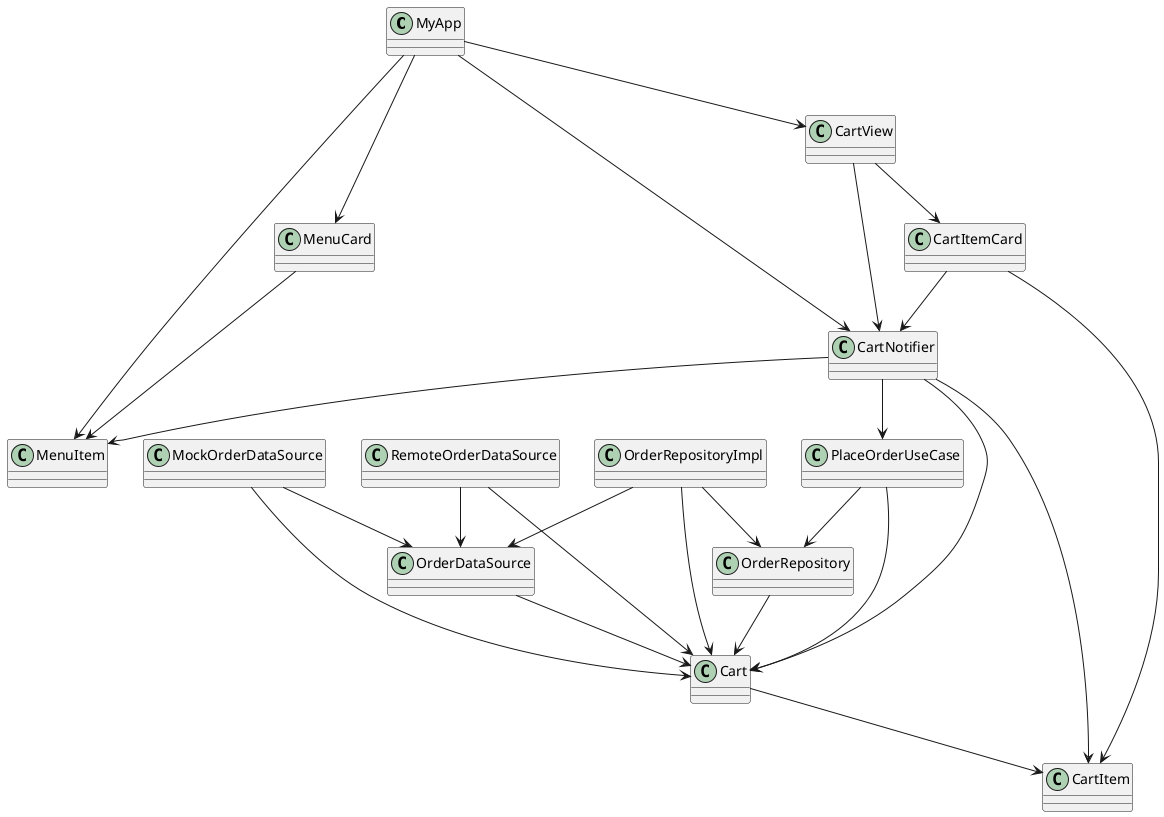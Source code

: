 @startuml
class MyApp
class OrderRepository
class PlaceOrderUseCase
class MenuItem
class Cart
class CartItem
class CartItemCard
class MenuCard
class CartView
class OrderDataSource
class MockOrderDataSource
class RemoteOrderDataSource
class OrderRepositoryImpl
class CartNotifier
MyApp --> MenuItem
MyApp --> MenuCard
MyApp --> CartView
MyApp --> CartNotifier
OrderRepository --> Cart
PlaceOrderUseCase --> OrderRepository
PlaceOrderUseCase --> Cart
Cart --> CartItem
CartItemCard --> CartItem
CartItemCard --> CartNotifier
MenuCard --> MenuItem
CartView --> CartNotifier
CartView --> CartItemCard
OrderDataSource --> Cart
MockOrderDataSource --> OrderDataSource
MockOrderDataSource --> Cart
RemoteOrderDataSource --> OrderDataSource
RemoteOrderDataSource --> Cart
OrderRepositoryImpl --> OrderDataSource
OrderRepositoryImpl --> OrderRepository
OrderRepositoryImpl --> Cart
CartNotifier --> Cart
CartNotifier --> CartItem
CartNotifier --> MenuItem
CartNotifier --> PlaceOrderUseCase
@enduml
